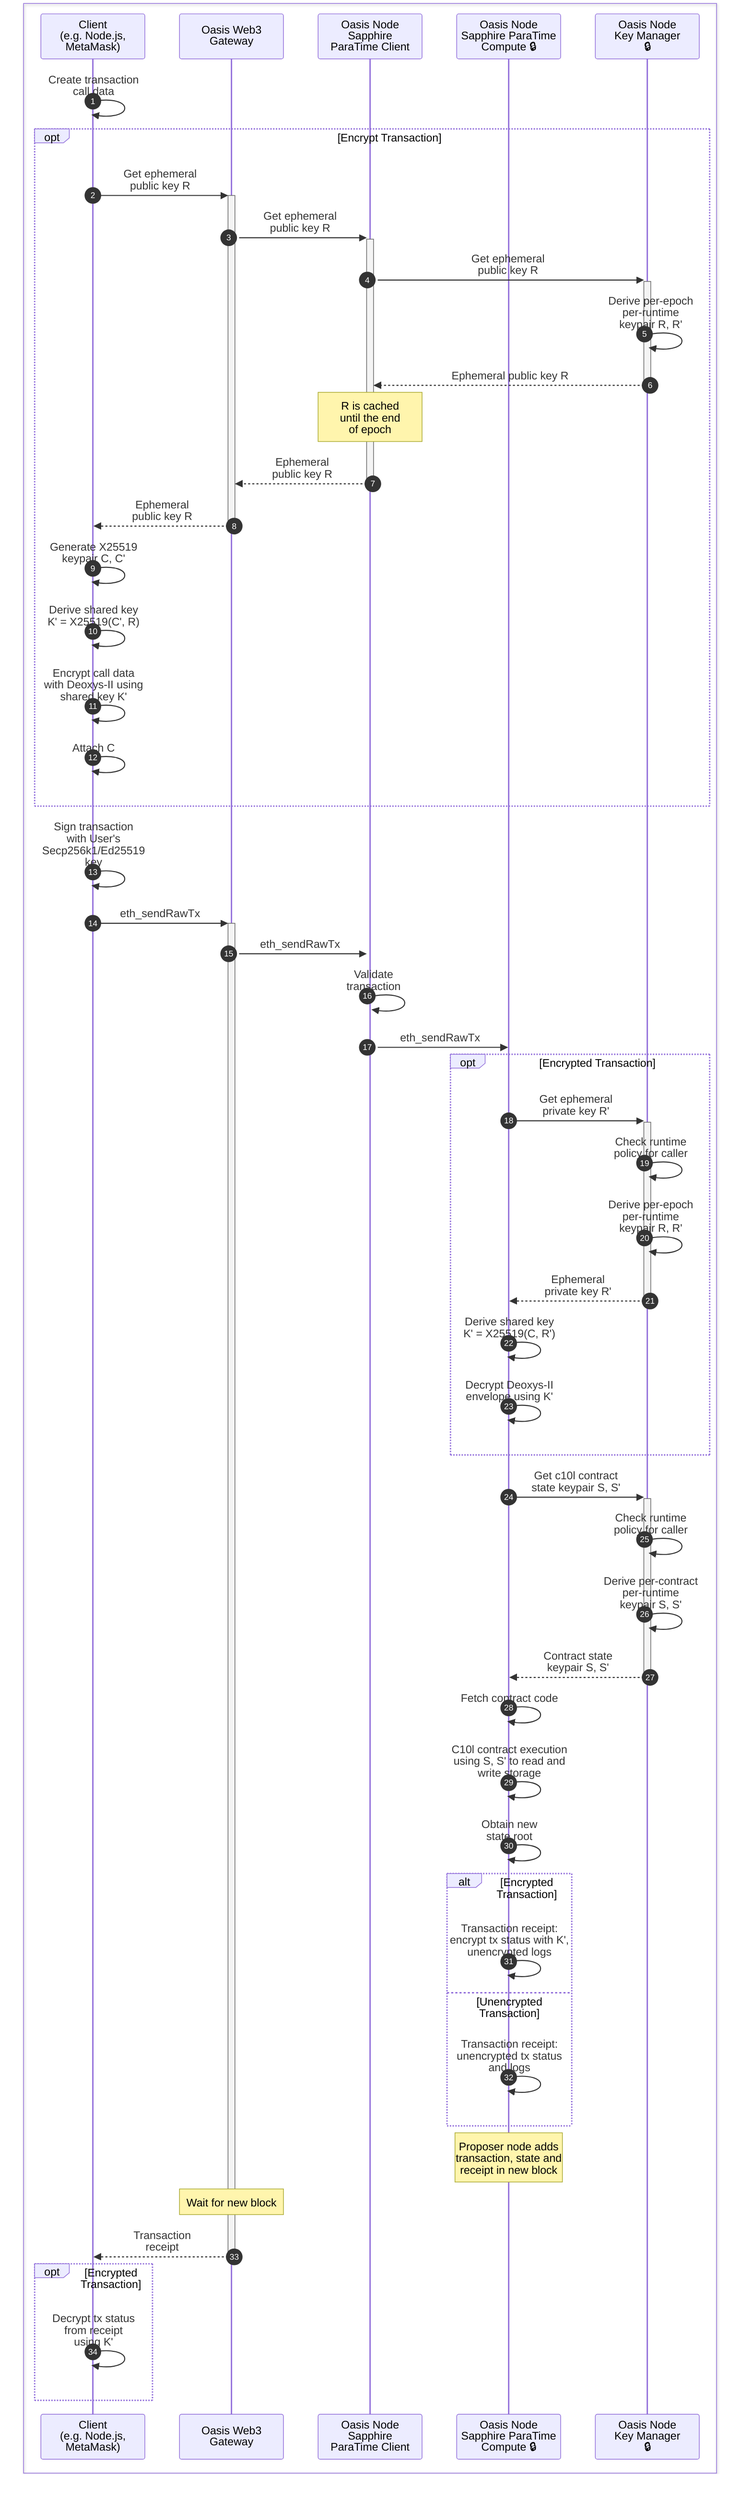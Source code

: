 sequenceDiagram
    autonumber
    # Didn't find any way to add a class in sequenceDiagram to act as a selector.
    box rgba(999,999,999,0) # Acts as selector to override background color as details.alert--info
        participant Client as Client<br/>(e.g. Node.js,<br/>MetaMask)
        participant Web3 as Oasis Web3<br/>Gateway
        participant ClientN as Oasis Node<br/>Sapphire<br/>ParaTime Client
        participant Compute as Oasis Node<br/>Sapphire ParaTime<br/>Compute 🔒
        participant KM as Oasis Node<br/>Key Manager<br/>🔒
    end

    Client->>Client: Create transaction<br/>call data

    opt Encrypt Transaction
        Client->>+Web3: Get ephemeral<br/>public key R
        Web3->>+ClientN: Get ephemeral<br/>public key R
        ClientN->>+KM: Get ephemeral<br/>public key R
        KM->>KM: Derive per-epoch<br/>per-runtime<br/>keypair R, R'
        KM-->>-ClientN: Ephemeral public key R
        Note over ClientN: R is cached<br/>until the end<br/>of epoch
        ClientN-->>-Web3: Ephemeral<br/>public key R
        Web3-->>-Client: Ephemeral<br/>public key R

        Client->>Client: Generate X25519<br/>keypair C, C'
        Client->>Client: Derive shared key<br/>K' = X25519(C', R)
        Client->>Client: Encrypt call data<br/>with Deoxys-II using<br/>shared key K'
        Client->>Client: Attach C
    end

    Client->>Client: Sign transaction<br/>with User's<br/>Secp256k1/Ed25519<br/>key
    Client->>+Web3: eth_sendRawTx
    Web3->>+ClientN: eth_sendRawTx
    ClientN->>ClientN: Validate<br/>transaction
    ClientN->>Compute: eth_sendRawTx

    opt Encrypted Transaction
        Compute->>+KM: Get ephemeral<br/>private key R'
        KM->>KM: Check runtime<br/>policy for caller
        KM->>KM: Derive per-epoch<br/>per-runtime<br/>keypair R, R'
        KM-->>-Compute: Ephemeral<br/>private key R'
        Compute->>Compute: Derive shared key<br/>K' = X25519(C, R')
        Compute->>Compute: Decrypt Deoxys-II<br/>envelope using K'
    end

    Compute->>+KM: Get c10l contract<br/>state keypair S, S'
    KM->>KM: Check runtime<br/>policy for caller
    KM->>KM: Derive per-contract<br/>per-runtime<br/>keypair S, S'
    KM-->>-Compute: Contract state<br/>keypair S, S'

    Compute->>Compute: Fetch contract code
    Compute->>Compute: C10l contract execution<br/>using S, S' to read and<br/>write storage
    Compute->>Compute: Obtain new<br/>state root

    alt Encrypted Transaction
        Compute->>Compute: Transaction receipt:<br/>encrypt tx status with K',<br/>unencrypted logs
    else Unencrypted Transaction
        Compute->>Compute: Transaction receipt:<br/>unencrypted tx status<br/>and logs
    end

    Note over Compute: Proposer node adds<br/>transaction, state and<br/>receipt in new block
    Note over Web3: Wait for new block
    Web3-->>-Client: Transaction<br/>receipt

    opt Encrypted Transaction
        Client->>Client: Decrypt tx status<br/>from receipt<br/>using K'
    end
